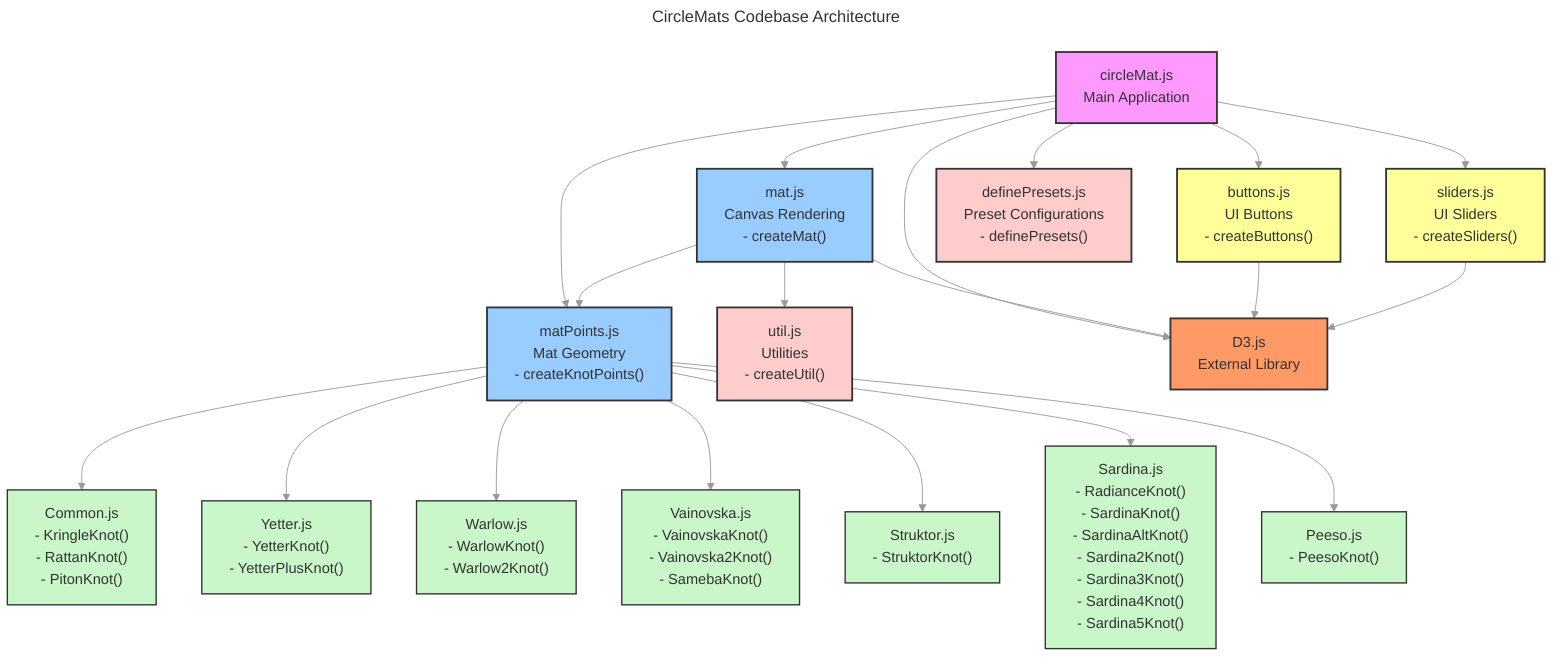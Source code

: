 ---
title: CircleMats Codebase Architecture
description: Visualization of module relationships and dependencies in the CircleMats project.
---

%%{init: {'theme': 'base', 'themeVariables': { 'primaryColor': '#f0f0f0', 'primaryTextColor': '#333', 'primaryBorderColor': '#666', 'lineColor': '#999', 'secondaryColor': '#e6e6e6', 'tertiaryColor': '#d9d9d9'}}}%%

graph TD
    %% Main Application File
    circleMat["circleMat.js<br/>Main Application"]
    
    %% Core Modules
    mat["mat.js<br/>Canvas Rendering<br/>- createMat()"]
    matPoints["matPoints.js<br/>Mat Geometry<br/>- createKnotPoints()"]
    
    %% UI Components
    buttons["buttons.js<br/>UI Buttons<br/>- createButtons()"]
    sliders["sliders.js<br/>UI Sliders<br/>- createSliders()"]
    
    %% Knot Types
    Common["Common.js<br/>- KringleKnot()<br/>- RattanKnot()<br/>- PitonKnot()"]
    Yetter["Yetter.js<br/>- YetterKnot()<br/>- YetterPlusKnot()"]
    Warlow["Warlow.js<br/>- WarlowKnot()<br/>- Warlow2Knot()"]
    Vainovska["Vainovska.js<br/>- VainovskaKnot()<br/>- Vainovska2Knot()<br/>- SamebaKnot()"]
    Struktor["Struktor.js<br/>- StruktorKnot()"]
    Sardina["Sardina.js<br/>- RadianceKnot()<br/>- SardinaKnot()<br/>- SardinaAltKnot()<br/>- Sardina2Knot()<br/>- Sardina3Knot()<br/>- Sardina4Knot()<br/>- Sardina5Knot()"]
    Peeso["Peeso.js<br/>- PeesoKnot()"]
    
    %% Utility
    util["util.js<br/>Utilities<br/>- createUtil()"]
    definePresets["definePresets.js<br/>Preset Configurations<br/>- definePresets()"]
    
    %% D3.js Dependency
    D3["D3.js<br/>External Library"]
    
    %% Relationships
    circleMat --> D3
    circleMat --> mat
    circleMat --> matPoints
    circleMat --> buttons
    circleMat --> sliders
    circleMat --> definePresets
    
    mat --> matPoints
    mat --> util
    mat --> D3
    
    buttons --> D3
    sliders --> D3
    matPoints --> Common
    matPoints --> Yetter
    matPoints --> Warlow
    matPoints --> Vainovska
    matPoints --> Struktor
    matPoints --> Sardina
    matPoints --> Peeso
    
    classDef app fill:#f9f,stroke:#333,stroke-width:2px
    classDef core fill:#9cf,stroke:#333,stroke-width:2px
    classDef ui fill:#ff9,stroke:#333,stroke-width:2px
    classDef knot fill:#c9f7c9,stroke:#333,stroke-width:1.5px
    classDef util fill:#fcc,stroke:#333,stroke-width:2px
    classDef ext fill:#f96,stroke:#333,stroke-width:2px
    
    class circleMat app
    class mat,matPoints core
    class buttons,sliders ui
    class Common,Yetter,Warlow,Vainovska,Struktor,Sardina,Peeso knot
    class util,definePresets util
    class D3 ext